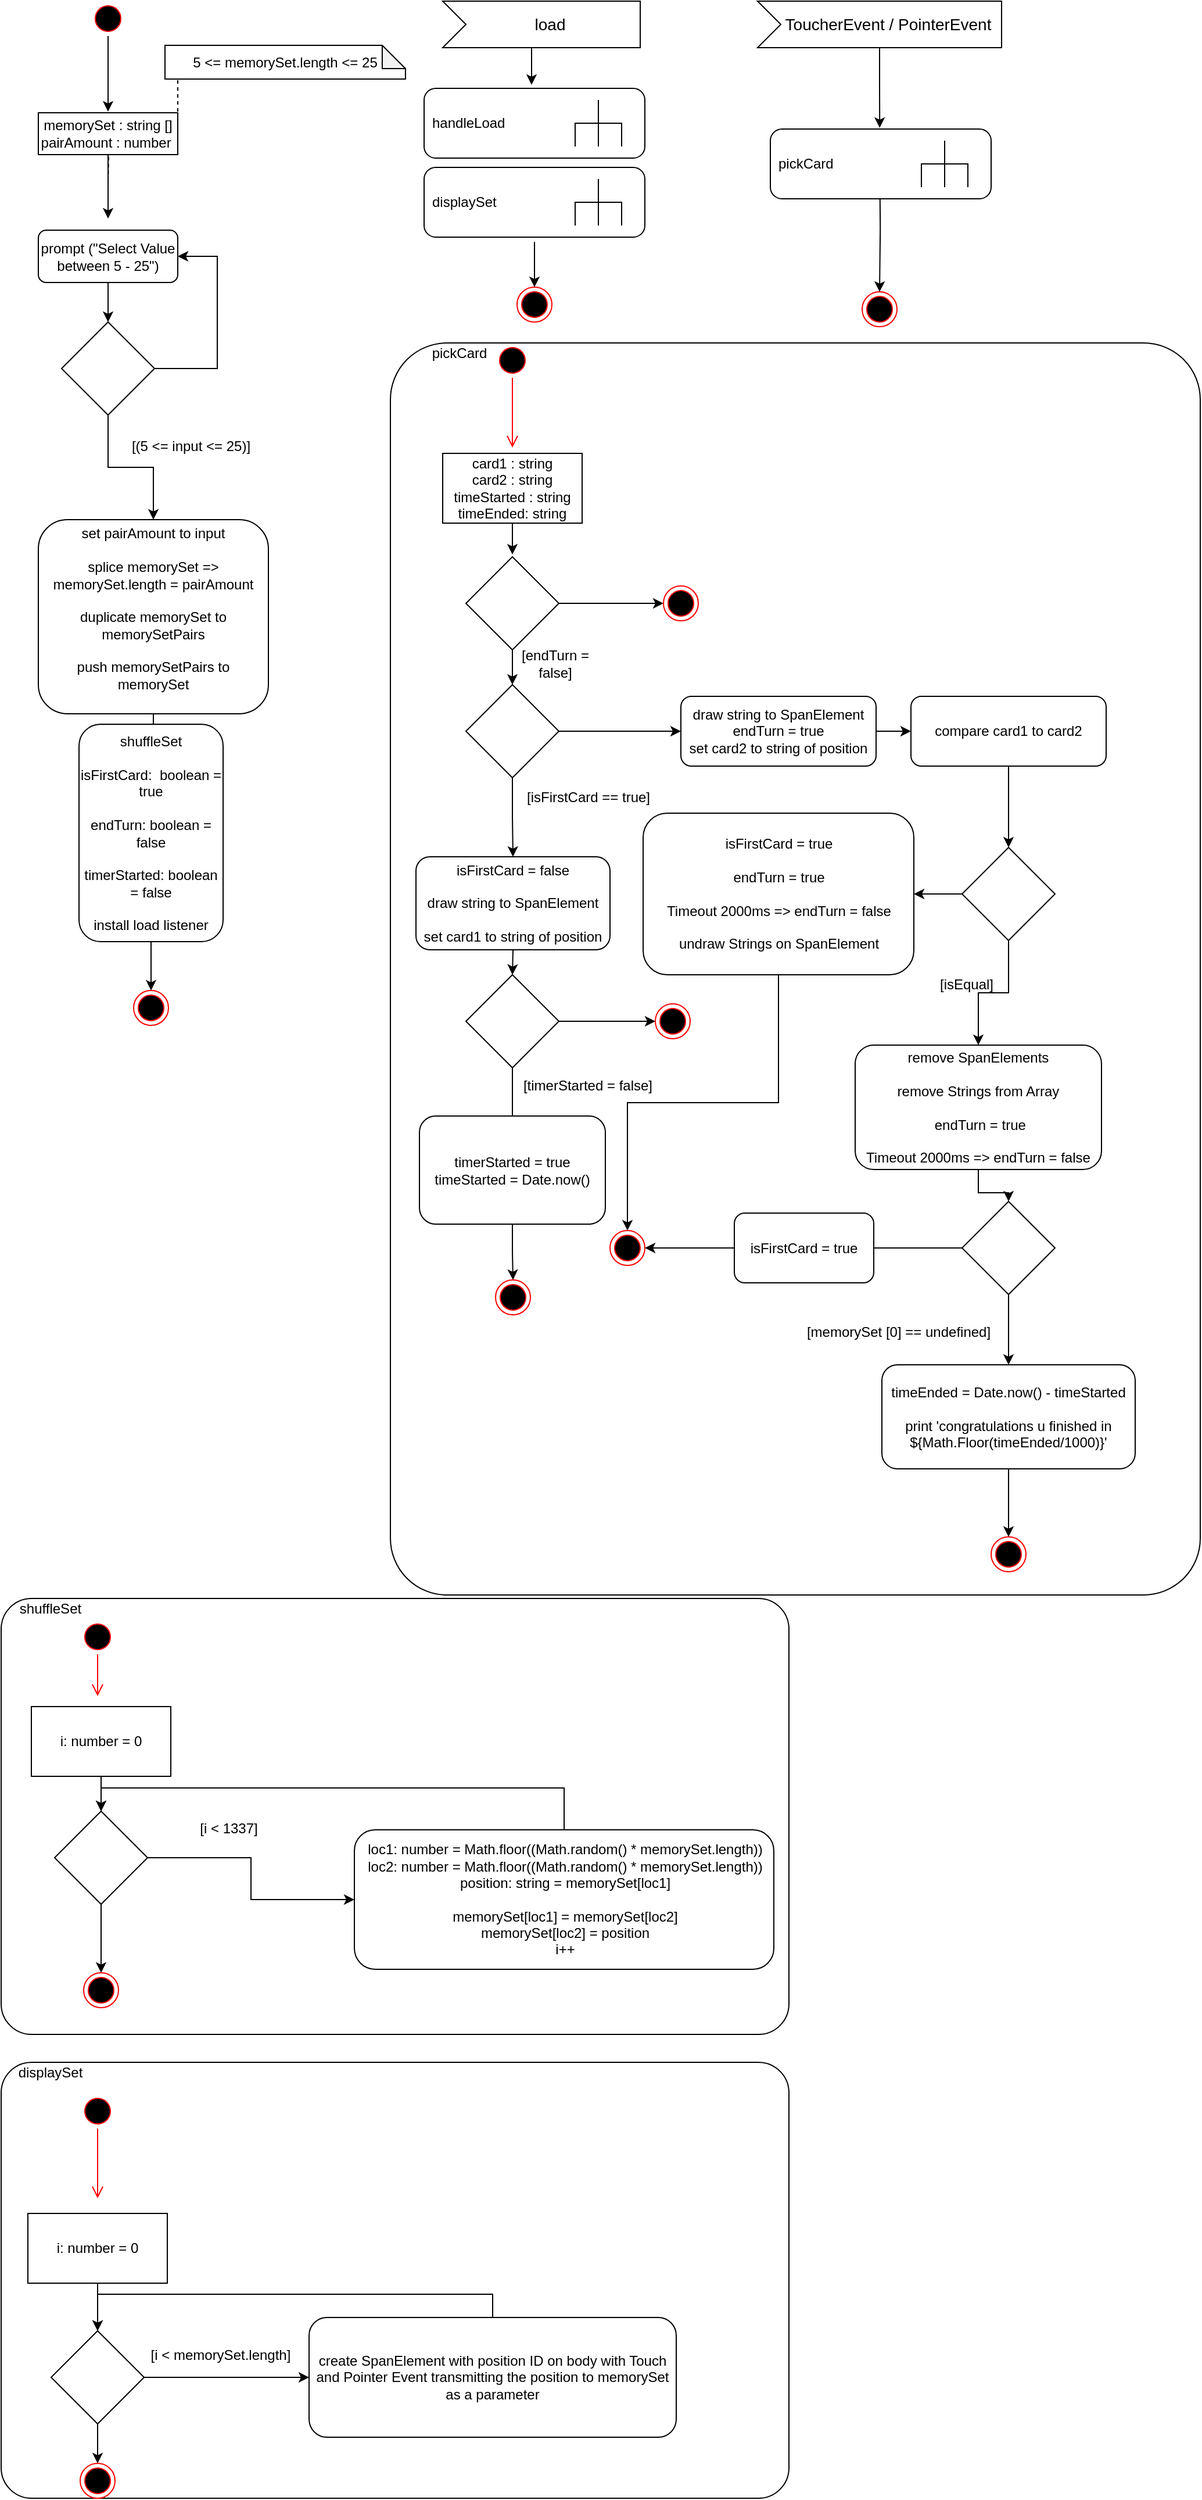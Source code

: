 <mxfile version="17.4.2" type="github">
  <diagram id="5fvetMHeEvb6ogv8dqny" name="Page-1">
    <mxGraphModel dx="1381" dy="764" grid="0" gridSize="10" guides="1" tooltips="1" connect="1" arrows="1" fold="1" page="1" pageScale="1" pageWidth="1169" pageHeight="827" math="0" shadow="0">
      <root>
        <mxCell id="0" />
        <mxCell id="1" parent="0" />
        <mxCell id="XLRes0Gc-2Ke0w_aSx6O-42" style="edgeStyle=orthogonalEdgeStyle;rounded=0;orthogonalLoop=1;jettySize=auto;html=1;exitX=0;exitY=0;exitDx=85;exitDy=40;exitPerimeter=0;entryX=0.5;entryY=0;entryDx=0;entryDy=0;" parent="1" source="fMAN_KDFWf8yBQTEq66X-1" edge="1">
          <mxGeometry relative="1" as="geometry">
            <mxPoint x="456.5" y="112" as="targetPoint" />
          </mxGeometry>
        </mxCell>
        <mxCell id="fMAN_KDFWf8yBQTEq66X-1" value="load" style="html=1;shape=mxgraph.infographic.ribbonSimple;notch1=20;notch2=0;align=center;verticalAlign=middle;fontSize=14;fontStyle=0;fillColor=#FFFFFF;flipH=0;spacingRight=0;spacingLeft=14;" parent="1" vertex="1">
          <mxGeometry x="380" y="40" width="170" height="40" as="geometry" />
        </mxCell>
        <mxCell id="fMAN_KDFWf8yBQTEq66X-8" value="" style="edgeStyle=orthogonalEdgeStyle;rounded=0;orthogonalLoop=1;jettySize=auto;html=1;" parent="1" source="fMAN_KDFWf8yBQTEq66X-2" edge="1">
          <mxGeometry relative="1" as="geometry">
            <mxPoint x="756.1" y="149" as="targetPoint" />
          </mxGeometry>
        </mxCell>
        <mxCell id="fMAN_KDFWf8yBQTEq66X-2" value="ToucherEvent / PointerEvent" style="html=1;shape=mxgraph.infographic.ribbonSimple;notch1=20;notch2=0;align=center;verticalAlign=middle;fontSize=14;fontStyle=0;fillColor=#FFFFFF;flipH=0;spacingRight=0;spacingLeft=14;" parent="1" vertex="1">
          <mxGeometry x="651" y="40" width="210" height="40" as="geometry" />
        </mxCell>
        <mxCell id="fMAN_KDFWf8yBQTEq66X-11" value="" style="ellipse;html=1;shape=endState;fillColor=#000000;strokeColor=#ff0000;" parent="1" vertex="1">
          <mxGeometry x="741" y="290" width="30" height="30" as="geometry" />
        </mxCell>
        <mxCell id="fMAN_KDFWf8yBQTEq66X-12" value="" style="edgeStyle=orthogonalEdgeStyle;rounded=0;orthogonalLoop=1;jettySize=auto;html=1;" parent="1" target="fMAN_KDFWf8yBQTEq66X-11" edge="1">
          <mxGeometry relative="1" as="geometry">
            <mxPoint x="756.1" y="179" as="sourcePoint" />
          </mxGeometry>
        </mxCell>
        <mxCell id="fMAN_KDFWf8yBQTEq66X-13" style="edgeStyle=orthogonalEdgeStyle;rounded=0;orthogonalLoop=1;jettySize=auto;html=1;exitX=0;exitY=0;exitDx=85;exitDy=40;exitPerimeter=0;" parent="1" source="fMAN_KDFWf8yBQTEq66X-1" target="fMAN_KDFWf8yBQTEq66X-1" edge="1">
          <mxGeometry relative="1" as="geometry" />
        </mxCell>
        <mxCell id="fMAN_KDFWf8yBQTEq66X-19" value="" style="edgeStyle=orthogonalEdgeStyle;rounded=0;orthogonalLoop=1;jettySize=auto;html=1;" parent="1" source="fMAN_KDFWf8yBQTEq66X-14" edge="1">
          <mxGeometry relative="1" as="geometry">
            <mxPoint x="92" y="135" as="targetPoint" />
          </mxGeometry>
        </mxCell>
        <mxCell id="fMAN_KDFWf8yBQTEq66X-14" value="" style="ellipse;html=1;shape=startState;fillColor=#000000;strokeColor=#ff0000;" parent="1" vertex="1">
          <mxGeometry x="77" y="40" width="30" height="30" as="geometry" />
        </mxCell>
        <mxCell id="fMAN_KDFWf8yBQTEq66X-24" value="" style="edgeStyle=orthogonalEdgeStyle;rounded=0;orthogonalLoop=1;jettySize=auto;html=1;" parent="1" source="fMAN_KDFWf8yBQTEq66X-21" edge="1">
          <mxGeometry relative="1" as="geometry">
            <mxPoint x="92" y="227" as="targetPoint" />
          </mxGeometry>
        </mxCell>
        <mxCell id="fMAN_KDFWf8yBQTEq66X-21" value="memorySet : string []&lt;br&gt;pairAmount : number&amp;nbsp;" style="rounded=0;whiteSpace=wrap;html=1;" parent="1" vertex="1">
          <mxGeometry x="32" y="136" width="120" height="36" as="geometry" />
        </mxCell>
        <mxCell id="fMAN_KDFWf8yBQTEq66X-27" style="edgeStyle=orthogonalEdgeStyle;rounded=0;orthogonalLoop=1;jettySize=auto;html=1;exitX=0;exitY=1;exitDx=0;exitDy=0;exitPerimeter=0;entryX=1;entryY=0.25;entryDx=0;entryDy=0;dashed=1;endArrow=none;endFill=0;" parent="1" source="fMAN_KDFWf8yBQTEq66X-26" target="fMAN_KDFWf8yBQTEq66X-21" edge="1">
          <mxGeometry relative="1" as="geometry" />
        </mxCell>
        <mxCell id="fMAN_KDFWf8yBQTEq66X-26" value="5 &amp;lt;= memorySet.length &amp;lt;= 25" style="shape=note;whiteSpace=wrap;html=1;backgroundOutline=1;darkOpacity=0.05;rounded=0;size=20;" parent="1" vertex="1">
          <mxGeometry x="141" y="78" width="206.97" height="29" as="geometry" />
        </mxCell>
        <mxCell id="fMAN_KDFWf8yBQTEq66X-29" value="" style="edgeStyle=orthogonalEdgeStyle;rounded=0;orthogonalLoop=1;jettySize=auto;html=1;dashed=1;endArrow=none;endFill=0;" parent="1" target="fMAN_KDFWf8yBQTEq66X-21" edge="1">
          <mxGeometry relative="1" as="geometry">
            <mxPoint x="92" y="195" as="sourcePoint" />
          </mxGeometry>
        </mxCell>
        <mxCell id="fMAN_KDFWf8yBQTEq66X-31" value="" style="edgeStyle=orthogonalEdgeStyle;rounded=0;orthogonalLoop=1;jettySize=auto;html=1;endArrow=classic;endFill=1;" parent="1" source="fMAN_KDFWf8yBQTEq66X-28" target="fMAN_KDFWf8yBQTEq66X-30" edge="1">
          <mxGeometry relative="1" as="geometry" />
        </mxCell>
        <mxCell id="fMAN_KDFWf8yBQTEq66X-28" value="prompt (&quot;Select Value between 5 - 25&quot;)" style="rounded=1;whiteSpace=wrap;html=1;" parent="1" vertex="1">
          <mxGeometry x="32" y="237" width="120" height="45" as="geometry" />
        </mxCell>
        <mxCell id="fMAN_KDFWf8yBQTEq66X-32" style="edgeStyle=orthogonalEdgeStyle;rounded=0;orthogonalLoop=1;jettySize=auto;html=1;exitX=1;exitY=0.5;exitDx=0;exitDy=0;entryX=1;entryY=0.5;entryDx=0;entryDy=0;endArrow=classic;endFill=1;" parent="1" source="fMAN_KDFWf8yBQTEq66X-30" target="fMAN_KDFWf8yBQTEq66X-28" edge="1">
          <mxGeometry relative="1" as="geometry">
            <Array as="points">
              <mxPoint x="186" y="356" />
              <mxPoint x="186" y="260" />
            </Array>
          </mxGeometry>
        </mxCell>
        <mxCell id="fMAN_KDFWf8yBQTEq66X-36" value="" style="edgeStyle=orthogonalEdgeStyle;rounded=0;orthogonalLoop=1;jettySize=auto;html=1;endArrow=classic;endFill=1;" parent="1" source="fMAN_KDFWf8yBQTEq66X-30" target="fMAN_KDFWf8yBQTEq66X-35" edge="1">
          <mxGeometry relative="1" as="geometry" />
        </mxCell>
        <mxCell id="fMAN_KDFWf8yBQTEq66X-30" value="" style="rhombus;whiteSpace=wrap;html=1;rounded=0;" parent="1" vertex="1">
          <mxGeometry x="52" y="316" width="80" height="80" as="geometry" />
        </mxCell>
        <mxCell id="XLRes0Gc-2Ke0w_aSx6O-2" value="" style="edgeStyle=orthogonalEdgeStyle;rounded=0;orthogonalLoop=1;jettySize=auto;html=1;" parent="1" source="fMAN_KDFWf8yBQTEq66X-35" target="XLRes0Gc-2Ke0w_aSx6O-1" edge="1">
          <mxGeometry relative="1" as="geometry" />
        </mxCell>
        <mxCell id="fMAN_KDFWf8yBQTEq66X-35" value="set pairAmount to input&lt;br&gt;&lt;br&gt;splice memorySet =&amp;gt; memorySet.length = pairAmount&lt;br&gt;&lt;br&gt;duplicate memorySet to memorySetPairs&lt;br&gt;&lt;br&gt;push memorySetPairs to memorySet&lt;br&gt;&lt;br&gt;" style="whiteSpace=wrap;html=1;rounded=1;" parent="1" vertex="1">
          <mxGeometry x="32" y="486" width="198" height="167" as="geometry" />
        </mxCell>
        <mxCell id="fMAN_KDFWf8yBQTEq66X-37" value="[(5 &amp;lt;= input &amp;lt;= 25)]" style="text;html=1;align=center;verticalAlign=middle;resizable=0;points=[];autosize=1;strokeColor=none;fillColor=none;" parent="1" vertex="1">
          <mxGeometry x="107" y="414" width="112" height="18" as="geometry" />
        </mxCell>
        <mxCell id="XLRes0Gc-2Ke0w_aSx6O-46" style="edgeStyle=orthogonalEdgeStyle;rounded=0;orthogonalLoop=1;jettySize=auto;html=1;exitX=0.5;exitY=1;exitDx=0;exitDy=0;" parent="1" source="XLRes0Gc-2Ke0w_aSx6O-1" target="XLRes0Gc-2Ke0w_aSx6O-45" edge="1">
          <mxGeometry relative="1" as="geometry" />
        </mxCell>
        <mxCell id="XLRes0Gc-2Ke0w_aSx6O-1" value="shuffleSet&lt;br&gt;&lt;br&gt;&lt;font style=&quot;font-size: 12px&quot;&gt;isFirstCard: &amp;nbsp;boolean = true&lt;br&gt;&lt;br&gt;endTurn: boolean = false&lt;br&gt;&lt;/font&gt;&lt;br&gt;timerStarted: boolean = false&lt;br&gt;&lt;br&gt;install load listener" style="whiteSpace=wrap;html=1;rounded=1;" parent="1" vertex="1">
          <mxGeometry x="67" y="662" width="124" height="187" as="geometry" />
        </mxCell>
        <mxCell id="XLRes0Gc-2Ke0w_aSx6O-3" value="" style="rounded=1;whiteSpace=wrap;html=1;arcSize=7;" parent="1" vertex="1">
          <mxGeometry y="1414" width="678" height="375" as="geometry" />
        </mxCell>
        <mxCell id="XLRes0Gc-2Ke0w_aSx6O-4" value="shuffleSet" style="text;html=1;align=center;verticalAlign=middle;resizable=0;points=[];autosize=1;strokeColor=none;fillColor=none;" parent="1" vertex="1">
          <mxGeometry x="10" y="1414" width="63" height="18" as="geometry" />
        </mxCell>
        <mxCell id="XLRes0Gc-2Ke0w_aSx6O-5" value="" style="ellipse;html=1;shape=startState;fillColor=#000000;strokeColor=#ff0000;" parent="1" vertex="1">
          <mxGeometry x="68" y="1432" width="30" height="30" as="geometry" />
        </mxCell>
        <mxCell id="XLRes0Gc-2Ke0w_aSx6O-6" value="" style="edgeStyle=orthogonalEdgeStyle;html=1;verticalAlign=bottom;endArrow=open;endSize=8;strokeColor=#ff0000;rounded=0;" parent="1" source="XLRes0Gc-2Ke0w_aSx6O-5" edge="1">
          <mxGeometry relative="1" as="geometry">
            <mxPoint x="83" y="1498" as="targetPoint" />
          </mxGeometry>
        </mxCell>
        <mxCell id="XLRes0Gc-2Ke0w_aSx6O-21" style="edgeStyle=orthogonalEdgeStyle;rounded=0;orthogonalLoop=1;jettySize=auto;html=1;exitX=0.5;exitY=0;exitDx=0;exitDy=0;entryX=0.5;entryY=0;entryDx=0;entryDy=0;" parent="1" source="XLRes0Gc-2Ke0w_aSx6O-7" target="XLRes0Gc-2Ke0w_aSx6O-8" edge="1">
          <mxGeometry relative="1" as="geometry" />
        </mxCell>
        <mxCell id="XLRes0Gc-2Ke0w_aSx6O-7" value="loc1: number = Math.floor((Math.random() * memorySet.length))&lt;br&gt;loc2: number = Math.floor((Math.random() * memorySet.length))&lt;br&gt;position: string = memorySet[loc1]&lt;br&gt;&lt;br&gt;memorySet[loc1] = memorySet[loc2]&lt;br&gt;memorySet[loc2] = position&lt;br&gt;i++" style="html=1;rounded=1;" parent="1" vertex="1">
          <mxGeometry x="304" y="1613" width="361" height="120" as="geometry" />
        </mxCell>
        <mxCell id="XLRes0Gc-2Ke0w_aSx6O-12" style="edgeStyle=orthogonalEdgeStyle;rounded=0;orthogonalLoop=1;jettySize=auto;html=1;exitX=1;exitY=0.5;exitDx=0;exitDy=0;entryX=0;entryY=0.5;entryDx=0;entryDy=0;" parent="1" source="XLRes0Gc-2Ke0w_aSx6O-8" target="XLRes0Gc-2Ke0w_aSx6O-7" edge="1">
          <mxGeometry relative="1" as="geometry" />
        </mxCell>
        <mxCell id="XLRes0Gc-2Ke0w_aSx6O-19" style="edgeStyle=orthogonalEdgeStyle;rounded=0;orthogonalLoop=1;jettySize=auto;html=1;exitX=0.5;exitY=1;exitDx=0;exitDy=0;" parent="1" source="XLRes0Gc-2Ke0w_aSx6O-8" target="XLRes0Gc-2Ke0w_aSx6O-18" edge="1">
          <mxGeometry relative="1" as="geometry" />
        </mxCell>
        <mxCell id="XLRes0Gc-2Ke0w_aSx6O-8" value="" style="rhombus;whiteSpace=wrap;html=1;" parent="1" vertex="1">
          <mxGeometry x="46" y="1597" width="80" height="80" as="geometry" />
        </mxCell>
        <mxCell id="XLRes0Gc-2Ke0w_aSx6O-17" style="edgeStyle=orthogonalEdgeStyle;rounded=0;orthogonalLoop=1;jettySize=auto;html=1;exitX=0.5;exitY=1;exitDx=0;exitDy=0;entryX=0.5;entryY=0;entryDx=0;entryDy=0;" parent="1" source="XLRes0Gc-2Ke0w_aSx6O-14" target="XLRes0Gc-2Ke0w_aSx6O-8" edge="1">
          <mxGeometry relative="1" as="geometry" />
        </mxCell>
        <mxCell id="XLRes0Gc-2Ke0w_aSx6O-14" value="i: number = 0" style="rounded=0;whiteSpace=wrap;html=1;" parent="1" vertex="1">
          <mxGeometry x="26" y="1507" width="120" height="60" as="geometry" />
        </mxCell>
        <mxCell id="XLRes0Gc-2Ke0w_aSx6O-16" value="[i &amp;lt; 1337]" style="text;html=1;strokeColor=none;fillColor=none;align=center;verticalAlign=middle;whiteSpace=wrap;rounded=0;" parent="1" vertex="1">
          <mxGeometry x="166" y="1597" width="60" height="30" as="geometry" />
        </mxCell>
        <mxCell id="XLRes0Gc-2Ke0w_aSx6O-18" value="" style="ellipse;html=1;shape=endState;fillColor=#000000;strokeColor=#ff0000;" parent="1" vertex="1">
          <mxGeometry x="71" y="1736" width="30" height="30" as="geometry" />
        </mxCell>
        <mxCell id="XLRes0Gc-2Ke0w_aSx6O-44" style="edgeStyle=orthogonalEdgeStyle;rounded=0;orthogonalLoop=1;jettySize=auto;html=1;exitX=0.5;exitY=1;exitDx=0;exitDy=0;entryX=0.5;entryY=0;entryDx=0;entryDy=0;" parent="1" target="XLRes0Gc-2Ke0w_aSx6O-43" edge="1">
          <mxGeometry relative="1" as="geometry">
            <mxPoint x="459" y="247" as="sourcePoint" />
          </mxGeometry>
        </mxCell>
        <mxCell id="XLRes0Gc-2Ke0w_aSx6O-26" value="" style="rounded=1;whiteSpace=wrap;html=1;arcSize=7;" parent="1" vertex="1">
          <mxGeometry y="1813" width="678" height="375" as="geometry" />
        </mxCell>
        <mxCell id="XLRes0Gc-2Ke0w_aSx6O-27" value="displaySet" style="text;html=1;align=center;verticalAlign=middle;resizable=0;points=[];autosize=1;strokeColor=none;fillColor=none;" parent="1" vertex="1">
          <mxGeometry x="9" y="1813" width="65" height="18" as="geometry" />
        </mxCell>
        <mxCell id="XLRes0Gc-2Ke0w_aSx6O-28" value="" style="ellipse;html=1;shape=startState;fillColor=#000000;strokeColor=#ff0000;rounded=1;" parent="1" vertex="1">
          <mxGeometry x="68" y="1840" width="30" height="30" as="geometry" />
        </mxCell>
        <mxCell id="XLRes0Gc-2Ke0w_aSx6O-29" value="" style="edgeStyle=orthogonalEdgeStyle;html=1;verticalAlign=bottom;endArrow=open;endSize=8;strokeColor=#ff0000;rounded=0;" parent="1" source="XLRes0Gc-2Ke0w_aSx6O-28" edge="1">
          <mxGeometry relative="1" as="geometry">
            <mxPoint x="83" y="1930" as="targetPoint" />
          </mxGeometry>
        </mxCell>
        <mxCell id="XLRes0Gc-2Ke0w_aSx6O-35" style="edgeStyle=orthogonalEdgeStyle;rounded=0;orthogonalLoop=1;jettySize=auto;html=1;exitX=0.5;exitY=1;exitDx=0;exitDy=0;entryX=0.5;entryY=0;entryDx=0;entryDy=0;" parent="1" source="XLRes0Gc-2Ke0w_aSx6O-30" target="XLRes0Gc-2Ke0w_aSx6O-33" edge="1">
          <mxGeometry relative="1" as="geometry" />
        </mxCell>
        <mxCell id="XLRes0Gc-2Ke0w_aSx6O-30" value="i: number = 0" style="rounded=0;whiteSpace=wrap;html=1;" parent="1" vertex="1">
          <mxGeometry x="23" y="1943" width="120" height="60" as="geometry" />
        </mxCell>
        <mxCell id="XLRes0Gc-2Ke0w_aSx6O-37" style="edgeStyle=orthogonalEdgeStyle;rounded=0;orthogonalLoop=1;jettySize=auto;html=1;exitX=1;exitY=0.5;exitDx=0;exitDy=0;entryX=0;entryY=0.5;entryDx=0;entryDy=0;" parent="1" source="XLRes0Gc-2Ke0w_aSx6O-33" target="XLRes0Gc-2Ke0w_aSx6O-36" edge="1">
          <mxGeometry relative="1" as="geometry" />
        </mxCell>
        <mxCell id="XLRes0Gc-2Ke0w_aSx6O-41" style="edgeStyle=orthogonalEdgeStyle;rounded=0;orthogonalLoop=1;jettySize=auto;html=1;exitX=0.5;exitY=1;exitDx=0;exitDy=0;entryX=0.5;entryY=0;entryDx=0;entryDy=0;" parent="1" source="XLRes0Gc-2Ke0w_aSx6O-33" target="XLRes0Gc-2Ke0w_aSx6O-40" edge="1">
          <mxGeometry relative="1" as="geometry" />
        </mxCell>
        <mxCell id="XLRes0Gc-2Ke0w_aSx6O-33" value="" style="rhombus;whiteSpace=wrap;html=1;rounded=0;" parent="1" vertex="1">
          <mxGeometry x="43" y="2044" width="80" height="80" as="geometry" />
        </mxCell>
        <mxCell id="XLRes0Gc-2Ke0w_aSx6O-38" style="edgeStyle=orthogonalEdgeStyle;rounded=0;orthogonalLoop=1;jettySize=auto;html=1;exitX=0.5;exitY=0;exitDx=0;exitDy=0;entryX=0.5;entryY=0;entryDx=0;entryDy=0;" parent="1" source="XLRes0Gc-2Ke0w_aSx6O-36" target="XLRes0Gc-2Ke0w_aSx6O-33" edge="1">
          <mxGeometry relative="1" as="geometry" />
        </mxCell>
        <mxCell id="XLRes0Gc-2Ke0w_aSx6O-36" value="create SpanElement with position ID on body with Touch and Pointer Event transmitting the position to memorySet as a parameter" style="rounded=1;whiteSpace=wrap;html=1;" parent="1" vertex="1">
          <mxGeometry x="265" y="2032.5" width="316" height="103" as="geometry" />
        </mxCell>
        <mxCell id="XLRes0Gc-2Ke0w_aSx6O-39" value="[i &amp;lt; memorySet.length]" style="text;html=1;strokeColor=none;fillColor=none;align=center;verticalAlign=middle;whiteSpace=wrap;rounded=0;" parent="1" vertex="1">
          <mxGeometry x="118" y="2050" width="142" height="30" as="geometry" />
        </mxCell>
        <mxCell id="XLRes0Gc-2Ke0w_aSx6O-40" value="" style="ellipse;html=1;shape=endState;fillColor=#000000;strokeColor=#ff0000;rounded=0;" parent="1" vertex="1">
          <mxGeometry x="68" y="2158" width="30" height="30" as="geometry" />
        </mxCell>
        <mxCell id="XLRes0Gc-2Ke0w_aSx6O-43" value="" style="ellipse;html=1;shape=endState;fillColor=#000000;strokeColor=#ff0000;rounded=0;" parent="1" vertex="1">
          <mxGeometry x="444" y="286" width="30" height="30" as="geometry" />
        </mxCell>
        <mxCell id="XLRes0Gc-2Ke0w_aSx6O-45" value="" style="ellipse;html=1;shape=endState;fillColor=#000000;strokeColor=#ff0000;rounded=0;" parent="1" vertex="1">
          <mxGeometry x="114" y="891" width="30" height="30" as="geometry" />
        </mxCell>
        <mxCell id="XLRes0Gc-2Ke0w_aSx6O-59" value="" style="rounded=1;whiteSpace=wrap;html=1;arcSize=7;" parent="1" vertex="1">
          <mxGeometry x="335" y="334" width="697" height="1077" as="geometry" />
        </mxCell>
        <mxCell id="XLRes0Gc-2Ke0w_aSx6O-60" value="pickCard" style="text;html=1;align=center;verticalAlign=middle;resizable=0;points=[];autosize=1;strokeColor=none;fillColor=none;" parent="1" vertex="1">
          <mxGeometry x="365" y="334" width="57" height="18" as="geometry" />
        </mxCell>
        <mxCell id="XLRes0Gc-2Ke0w_aSx6O-66" style="edgeStyle=orthogonalEdgeStyle;rounded=0;orthogonalLoop=1;jettySize=auto;html=1;exitX=0.5;exitY=1;exitDx=0;exitDy=0;entryX=0.5;entryY=0;entryDx=0;entryDy=0;startArrow=none;" parent="1" target="XLRes0Gc-2Ke0w_aSx6O-71" edge="1" source="2deYEUds9DJJhaKw54jr-10">
          <mxGeometry relative="1" as="geometry">
            <mxPoint x="440" y="813" as="sourcePoint" />
          </mxGeometry>
        </mxCell>
        <mxCell id="XLRes0Gc-2Ke0w_aSx6O-71" value="" style="ellipse;html=1;shape=endState;fillColor=#000000;strokeColor=#ff0000;rounded=0;" parent="1" vertex="1">
          <mxGeometry x="425.5" y="1140" width="30" height="30" as="geometry" />
        </mxCell>
        <mxCell id="XLRes0Gc-2Ke0w_aSx6O-88" style="edgeStyle=orthogonalEdgeStyle;rounded=0;orthogonalLoop=1;jettySize=auto;html=1;exitX=1;exitY=0.5;exitDx=0;exitDy=0;entryX=0;entryY=0.5;entryDx=0;entryDy=0;fontSize=12;" parent="1" source="XLRes0Gc-2Ke0w_aSx6O-78" target="XLRes0Gc-2Ke0w_aSx6O-84" edge="1">
          <mxGeometry relative="1" as="geometry" />
        </mxCell>
        <mxCell id="XLRes0Gc-2Ke0w_aSx6O-89" style="edgeStyle=orthogonalEdgeStyle;rounded=0;orthogonalLoop=1;jettySize=auto;html=1;exitX=0.5;exitY=1;exitDx=0;exitDy=0;entryX=0.5;entryY=0;entryDx=0;entryDy=0;fontSize=12;" parent="1" source="XLRes0Gc-2Ke0w_aSx6O-78" target="XLRes0Gc-2Ke0w_aSx6O-81" edge="1">
          <mxGeometry relative="1" as="geometry" />
        </mxCell>
        <mxCell id="XLRes0Gc-2Ke0w_aSx6O-78" value="" style="rhombus;whiteSpace=wrap;html=1;rounded=0;" parent="1" vertex="1">
          <mxGeometry x="400" y="628" width="80" height="80" as="geometry" />
        </mxCell>
        <mxCell id="2deYEUds9DJJhaKw54jr-12" style="edgeStyle=orthogonalEdgeStyle;rounded=0;orthogonalLoop=1;jettySize=auto;html=1;exitX=0.5;exitY=1;exitDx=0;exitDy=0;entryX=0.5;entryY=0;entryDx=0;entryDy=0;" edge="1" parent="1" source="XLRes0Gc-2Ke0w_aSx6O-81" target="2deYEUds9DJJhaKw54jr-5">
          <mxGeometry relative="1" as="geometry" />
        </mxCell>
        <mxCell id="XLRes0Gc-2Ke0w_aSx6O-81" value="isFirstCard = false&lt;br&gt;&lt;br&gt;draw string to SpanElement&lt;br&gt;&lt;br&gt;set card1 to string of position" style="rounded=1;whiteSpace=wrap;html=1;" parent="1" vertex="1">
          <mxGeometry x="357" y="776" width="167" height="80" as="geometry" />
        </mxCell>
        <mxCell id="XLRes0Gc-2Ke0w_aSx6O-83" value="[isFirstCard == true]" style="text;html=1;align=center;verticalAlign=middle;resizable=0;points=[];autosize=1;strokeColor=none;fillColor=none;" parent="1" vertex="1">
          <mxGeometry x="447" y="716" width="116" height="18" as="geometry" />
        </mxCell>
        <mxCell id="XLRes0Gc-2Ke0w_aSx6O-92" style="edgeStyle=orthogonalEdgeStyle;rounded=0;orthogonalLoop=1;jettySize=auto;html=1;exitX=1;exitY=0.5;exitDx=0;exitDy=0;entryX=0;entryY=0.5;entryDx=0;entryDy=0;fontSize=12;" parent="1" source="XLRes0Gc-2Ke0w_aSx6O-84" target="XLRes0Gc-2Ke0w_aSx6O-91" edge="1">
          <mxGeometry relative="1" as="geometry" />
        </mxCell>
        <mxCell id="XLRes0Gc-2Ke0w_aSx6O-84" value="draw string to SpanElement&lt;br&gt;endTurn = true&lt;br&gt;set card2 to string of position" style="rounded=1;whiteSpace=wrap;html=1;fontSize=12;" parent="1" vertex="1">
          <mxGeometry x="585" y="638" width="168" height="60" as="geometry" />
        </mxCell>
        <mxCell id="XLRes0Gc-2Ke0w_aSx6O-87" style="edgeStyle=orthogonalEdgeStyle;rounded=0;orthogonalLoop=1;jettySize=auto;html=1;exitX=0.5;exitY=1;exitDx=0;exitDy=0;fontSize=12;" parent="1" source="XLRes0Gc-2Ke0w_aSx6O-85" edge="1">
          <mxGeometry relative="1" as="geometry">
            <mxPoint x="440" y="516" as="targetPoint" />
          </mxGeometry>
        </mxCell>
        <mxCell id="XLRes0Gc-2Ke0w_aSx6O-85" value="card1 : string&lt;br&gt;card2 : string&lt;br&gt;timeStarted : string&lt;br&gt;timeEnded: string" style="rounded=0;whiteSpace=wrap;html=1;fontSize=12;" parent="1" vertex="1">
          <mxGeometry x="380" y="429" width="120" height="60" as="geometry" />
        </mxCell>
        <mxCell id="XLRes0Gc-2Ke0w_aSx6O-94" value="" style="edgeStyle=orthogonalEdgeStyle;rounded=0;orthogonalLoop=1;jettySize=auto;html=1;fontSize=12;" parent="1" source="XLRes0Gc-2Ke0w_aSx6O-91" target="XLRes0Gc-2Ke0w_aSx6O-93" edge="1">
          <mxGeometry relative="1" as="geometry" />
        </mxCell>
        <mxCell id="XLRes0Gc-2Ke0w_aSx6O-91" value="compare card1 to card2" style="rounded=1;whiteSpace=wrap;html=1;fontSize=12;" parent="1" vertex="1">
          <mxGeometry x="783" y="638" width="168" height="60" as="geometry" />
        </mxCell>
        <mxCell id="XLRes0Gc-2Ke0w_aSx6O-96" value="" style="edgeStyle=orthogonalEdgeStyle;rounded=0;orthogonalLoop=1;jettySize=auto;html=1;fontSize=12;" parent="1" source="XLRes0Gc-2Ke0w_aSx6O-93" target="XLRes0Gc-2Ke0w_aSx6O-95" edge="1">
          <mxGeometry relative="1" as="geometry" />
        </mxCell>
        <mxCell id="XLRes0Gc-2Ke0w_aSx6O-120" style="edgeStyle=orthogonalEdgeStyle;rounded=0;orthogonalLoop=1;jettySize=auto;html=1;exitX=0;exitY=0.5;exitDx=0;exitDy=0;entryX=1;entryY=0.5;entryDx=0;entryDy=0;fontSize=12;" parent="1" source="XLRes0Gc-2Ke0w_aSx6O-93" target="XLRes0Gc-2Ke0w_aSx6O-119" edge="1">
          <mxGeometry relative="1" as="geometry" />
        </mxCell>
        <mxCell id="XLRes0Gc-2Ke0w_aSx6O-93" value="" style="rhombus;whiteSpace=wrap;html=1;rounded=0;" parent="1" vertex="1">
          <mxGeometry x="827" y="768" width="80" height="80" as="geometry" />
        </mxCell>
        <mxCell id="XLRes0Gc-2Ke0w_aSx6O-109" value="" style="edgeStyle=orthogonalEdgeStyle;rounded=0;orthogonalLoop=1;jettySize=auto;html=1;fontSize=12;" parent="1" source="XLRes0Gc-2Ke0w_aSx6O-95" target="XLRes0Gc-2Ke0w_aSx6O-108" edge="1">
          <mxGeometry relative="1" as="geometry" />
        </mxCell>
        <mxCell id="XLRes0Gc-2Ke0w_aSx6O-95" value="remove SpanElements&lt;br&gt;&lt;br&gt;remove Strings from Array&lt;br&gt;&lt;br&gt;&amp;nbsp;endTurn = true&lt;br&gt;&lt;br&gt;Timeout 2000ms =&amp;gt; endTurn = false" style="whiteSpace=wrap;html=1;rounded=1;" parent="1" vertex="1">
          <mxGeometry x="735" y="938" width="212" height="107" as="geometry" />
        </mxCell>
        <mxCell id="XLRes0Gc-2Ke0w_aSx6O-99" value="" style="ellipse;html=1;shape=startState;fillColor=#000000;strokeColor=#ff0000;rounded=0;fontSize=12;" parent="1" vertex="1">
          <mxGeometry x="425" y="334" width="30" height="30" as="geometry" />
        </mxCell>
        <mxCell id="XLRes0Gc-2Ke0w_aSx6O-100" value="" style="edgeStyle=orthogonalEdgeStyle;html=1;verticalAlign=bottom;endArrow=open;endSize=8;strokeColor=#ff0000;rounded=0;fontSize=12;" parent="1" source="XLRes0Gc-2Ke0w_aSx6O-99" edge="1">
          <mxGeometry relative="1" as="geometry">
            <mxPoint x="440" y="424" as="targetPoint" />
          </mxGeometry>
        </mxCell>
        <mxCell id="XLRes0Gc-2Ke0w_aSx6O-102" style="edgeStyle=orthogonalEdgeStyle;rounded=0;orthogonalLoop=1;jettySize=auto;html=1;exitX=0.5;exitY=1;exitDx=0;exitDy=0;entryX=0.5;entryY=0;entryDx=0;entryDy=0;fontSize=12;" parent="1" source="XLRes0Gc-2Ke0w_aSx6O-101" target="XLRes0Gc-2Ke0w_aSx6O-78" edge="1">
          <mxGeometry relative="1" as="geometry" />
        </mxCell>
        <mxCell id="XLRes0Gc-2Ke0w_aSx6O-118" style="edgeStyle=orthogonalEdgeStyle;rounded=0;orthogonalLoop=1;jettySize=auto;html=1;exitX=1;exitY=0.5;exitDx=0;exitDy=0;fontSize=12;" parent="1" source="XLRes0Gc-2Ke0w_aSx6O-101" target="XLRes0Gc-2Ke0w_aSx6O-117" edge="1">
          <mxGeometry relative="1" as="geometry" />
        </mxCell>
        <mxCell id="XLRes0Gc-2Ke0w_aSx6O-101" value="" style="rhombus;whiteSpace=wrap;html=1;rounded=0;fontSize=12;" parent="1" vertex="1">
          <mxGeometry x="400" y="518" width="80" height="80" as="geometry" />
        </mxCell>
        <mxCell id="XLRes0Gc-2Ke0w_aSx6O-103" value="[endTurn = false]" style="text;html=1;strokeColor=none;fillColor=none;align=center;verticalAlign=middle;whiteSpace=wrap;rounded=0;fontSize=12;" parent="1" vertex="1">
          <mxGeometry x="447" y="595" width="60" height="30" as="geometry" />
        </mxCell>
        <mxCell id="XLRes0Gc-2Ke0w_aSx6O-107" value="[isEqual]" style="text;html=1;strokeColor=none;fillColor=none;align=center;verticalAlign=middle;whiteSpace=wrap;rounded=0;fontSize=12;" parent="1" vertex="1">
          <mxGeometry x="801" y="871" width="60" height="30" as="geometry" />
        </mxCell>
        <mxCell id="XLRes0Gc-2Ke0w_aSx6O-111" value="" style="edgeStyle=orthogonalEdgeStyle;rounded=0;orthogonalLoop=1;jettySize=auto;html=1;fontSize=12;" parent="1" source="XLRes0Gc-2Ke0w_aSx6O-108" target="XLRes0Gc-2Ke0w_aSx6O-110" edge="1">
          <mxGeometry relative="1" as="geometry" />
        </mxCell>
        <mxCell id="XLRes0Gc-2Ke0w_aSx6O-116" style="edgeStyle=orthogonalEdgeStyle;rounded=0;orthogonalLoop=1;jettySize=auto;html=1;exitX=0;exitY=0.5;exitDx=0;exitDy=0;entryX=1;entryY=0.5;entryDx=0;entryDy=0;fontSize=12;startArrow=none;" parent="1" source="XLRes0Gc-2Ke0w_aSx6O-122" target="XLRes0Gc-2Ke0w_aSx6O-115" edge="1">
          <mxGeometry relative="1" as="geometry" />
        </mxCell>
        <mxCell id="XLRes0Gc-2Ke0w_aSx6O-108" value="" style="rhombus;whiteSpace=wrap;html=1;rounded=0;" parent="1" vertex="1">
          <mxGeometry x="827" y="1072.5" width="80" height="80" as="geometry" />
        </mxCell>
        <mxCell id="XLRes0Gc-2Ke0w_aSx6O-113" style="edgeStyle=orthogonalEdgeStyle;rounded=0;orthogonalLoop=1;jettySize=auto;html=1;exitX=0.5;exitY=1;exitDx=0;exitDy=0;entryX=0.5;entryY=0;entryDx=0;entryDy=0;fontSize=12;" parent="1" source="XLRes0Gc-2Ke0w_aSx6O-110" target="XLRes0Gc-2Ke0w_aSx6O-112" edge="1">
          <mxGeometry relative="1" as="geometry" />
        </mxCell>
        <mxCell id="XLRes0Gc-2Ke0w_aSx6O-110" value="timeEnded = Date.now() - timeStarted&lt;br&gt;&lt;br&gt;print &#39;congratulations u finished in ${Math.Floor(timeEnded/1000)}&#39;" style="whiteSpace=wrap;html=1;rounded=1;" parent="1" vertex="1">
          <mxGeometry x="758" y="1213" width="218" height="89.5" as="geometry" />
        </mxCell>
        <mxCell id="XLRes0Gc-2Ke0w_aSx6O-112" value="" style="ellipse;html=1;shape=endState;fillColor=#000000;strokeColor=#ff0000;rounded=1;fontSize=12;" parent="1" vertex="1">
          <mxGeometry x="852" y="1361" width="30" height="30" as="geometry" />
        </mxCell>
        <mxCell id="XLRes0Gc-2Ke0w_aSx6O-114" value="[memorySet [0] == undefined]" style="text;html=1;strokeColor=none;fillColor=none;align=center;verticalAlign=middle;whiteSpace=wrap;rounded=0;fontSize=12;" parent="1" vertex="1">
          <mxGeometry x="681" y="1170" width="183" height="30" as="geometry" />
        </mxCell>
        <mxCell id="XLRes0Gc-2Ke0w_aSx6O-115" value="" style="ellipse;html=1;shape=endState;fillColor=#000000;strokeColor=#ff0000;rounded=1;fontSize=12;" parent="1" vertex="1">
          <mxGeometry x="524" y="1097.5" width="30" height="30" as="geometry" />
        </mxCell>
        <mxCell id="XLRes0Gc-2Ke0w_aSx6O-117" value="" style="ellipse;html=1;shape=endState;fillColor=#000000;strokeColor=#ff0000;rounded=1;fontSize=12;" parent="1" vertex="1">
          <mxGeometry x="570" y="543" width="30" height="30" as="geometry" />
        </mxCell>
        <mxCell id="XLRes0Gc-2Ke0w_aSx6O-121" style="edgeStyle=orthogonalEdgeStyle;rounded=0;orthogonalLoop=1;jettySize=auto;html=1;fontSize=12;" parent="1" source="XLRes0Gc-2Ke0w_aSx6O-119" target="XLRes0Gc-2Ke0w_aSx6O-115" edge="1">
          <mxGeometry relative="1" as="geometry" />
        </mxCell>
        <mxCell id="XLRes0Gc-2Ke0w_aSx6O-119" value="isFirstCard = true&lt;br&gt;&lt;br&gt;endTurn = true&lt;br&gt;&lt;br&gt;Timeout 2000ms =&amp;gt; endTurn = false&lt;br&gt;&lt;br&gt;undraw Strings on SpanElement" style="rounded=1;whiteSpace=wrap;html=1;fontSize=12;" parent="1" vertex="1">
          <mxGeometry x="552.5" y="738.5" width="233" height="139" as="geometry" />
        </mxCell>
        <mxCell id="XLRes0Gc-2Ke0w_aSx6O-122" value="isFirstCard = true" style="rounded=1;whiteSpace=wrap;html=1;fontSize=12;" parent="1" vertex="1">
          <mxGeometry x="631" y="1082.5" width="120" height="60" as="geometry" />
        </mxCell>
        <mxCell id="XLRes0Gc-2Ke0w_aSx6O-123" value="" style="edgeStyle=orthogonalEdgeStyle;rounded=0;orthogonalLoop=1;jettySize=auto;html=1;exitX=0;exitY=0.5;exitDx=0;exitDy=0;entryX=1;entryY=0.5;entryDx=0;entryDy=0;fontSize=12;endArrow=none;" parent="1" source="XLRes0Gc-2Ke0w_aSx6O-108" target="XLRes0Gc-2Ke0w_aSx6O-122" edge="1">
          <mxGeometry relative="1" as="geometry">
            <mxPoint x="827" y="1112.5" as="sourcePoint" />
            <mxPoint x="554" y="1112.5" as="targetPoint" />
          </mxGeometry>
        </mxCell>
        <mxCell id="2deYEUds9DJJhaKw54jr-1" value="handleLoad" style="shape=mxgraph.uml25.behaviorAction;html=1;rounded=1;absoluteArcSize=1;arcSize=10;align=left;spacingLeft=5;" vertex="1" parent="1">
          <mxGeometry x="364" y="115" width="190" height="60" as="geometry" />
        </mxCell>
        <mxCell id="2deYEUds9DJJhaKw54jr-2" value="displaySet" style="shape=mxgraph.uml25.behaviorAction;html=1;rounded=1;absoluteArcSize=1;arcSize=10;align=left;spacingLeft=5;" vertex="1" parent="1">
          <mxGeometry x="364" y="183" width="190" height="60" as="geometry" />
        </mxCell>
        <mxCell id="2deYEUds9DJJhaKw54jr-3" value="pickCard" style="shape=mxgraph.uml25.behaviorAction;html=1;rounded=1;absoluteArcSize=1;arcSize=10;align=left;spacingLeft=5;" vertex="1" parent="1">
          <mxGeometry x="662" y="150" width="190" height="60" as="geometry" />
        </mxCell>
        <mxCell id="2deYEUds9DJJhaKw54jr-9" style="edgeStyle=orthogonalEdgeStyle;rounded=0;orthogonalLoop=1;jettySize=auto;html=1;exitX=1;exitY=0.5;exitDx=0;exitDy=0;" edge="1" parent="1" source="2deYEUds9DJJhaKw54jr-5" target="2deYEUds9DJJhaKw54jr-8">
          <mxGeometry relative="1" as="geometry" />
        </mxCell>
        <mxCell id="2deYEUds9DJJhaKw54jr-5" value="" style="rhombus;whiteSpace=wrap;html=1;" vertex="1" parent="1">
          <mxGeometry x="400" y="877.5" width="80" height="80" as="geometry" />
        </mxCell>
        <mxCell id="2deYEUds9DJJhaKw54jr-8" value="" style="ellipse;html=1;shape=endState;fillColor=#000000;strokeColor=#ff0000;" vertex="1" parent="1">
          <mxGeometry x="563" y="902.5" width="30" height="30" as="geometry" />
        </mxCell>
        <mxCell id="2deYEUds9DJJhaKw54jr-10" value="timerStarted = true&lt;br&gt;timeStarted = Date.now()" style="rounded=1;whiteSpace=wrap;html=1;" vertex="1" parent="1">
          <mxGeometry x="360" y="999" width="160" height="93" as="geometry" />
        </mxCell>
        <mxCell id="2deYEUds9DJJhaKw54jr-11" value="" style="edgeStyle=orthogonalEdgeStyle;rounded=0;orthogonalLoop=1;jettySize=auto;html=1;exitX=0.5;exitY=1;exitDx=0;exitDy=0;entryX=0.5;entryY=0;entryDx=0;entryDy=0;startArrow=none;endArrow=none;" edge="1" parent="1" source="2deYEUds9DJJhaKw54jr-5" target="2deYEUds9DJJhaKw54jr-10">
          <mxGeometry relative="1" as="geometry">
            <mxPoint x="440" y="957.5" as="sourcePoint" />
            <mxPoint x="440.5" y="1140" as="targetPoint" />
          </mxGeometry>
        </mxCell>
        <mxCell id="2deYEUds9DJJhaKw54jr-13" value="[timerStarted = false]" style="text;html=1;strokeColor=none;fillColor=none;align=center;verticalAlign=middle;whiteSpace=wrap;rounded=0;" vertex="1" parent="1">
          <mxGeometry x="440" y="957.5" width="130" height="30" as="geometry" />
        </mxCell>
      </root>
    </mxGraphModel>
  </diagram>
</mxfile>
